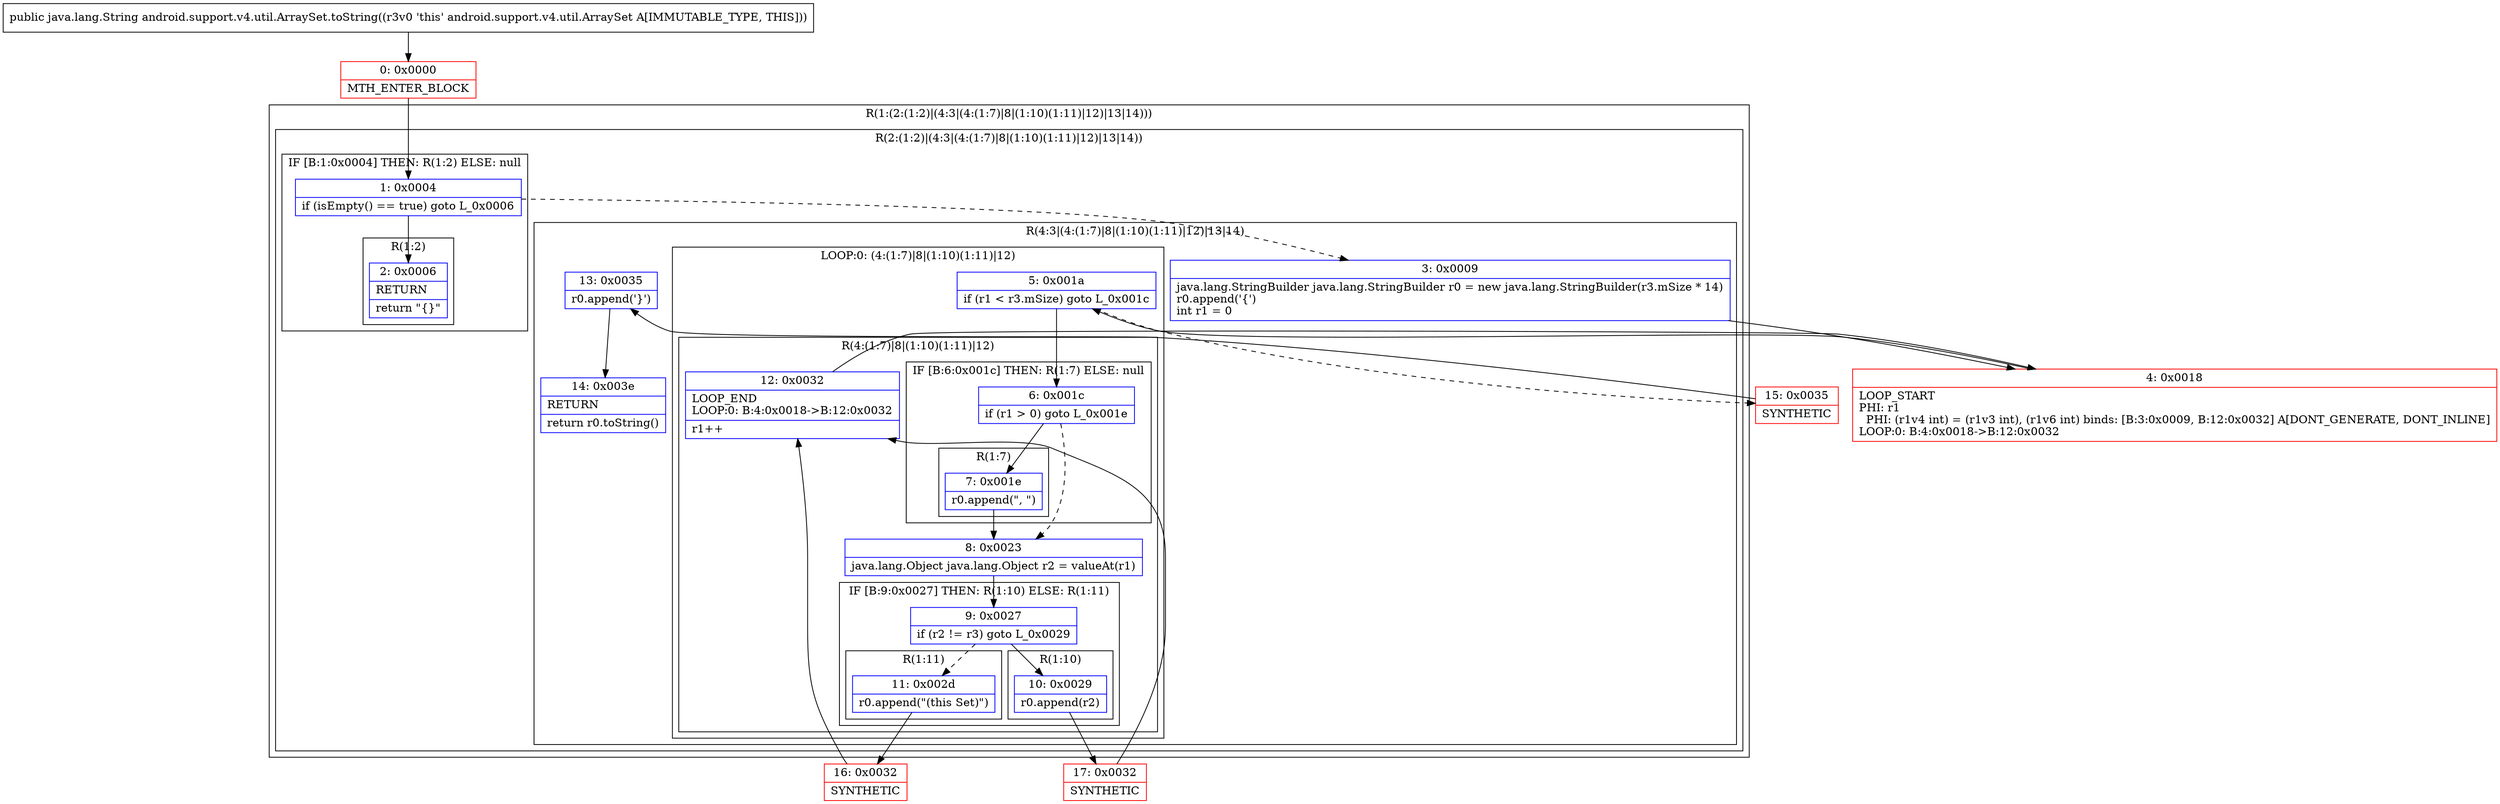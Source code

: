 digraph "CFG forandroid.support.v4.util.ArraySet.toString()Ljava\/lang\/String;" {
subgraph cluster_Region_1585104013 {
label = "R(1:(2:(1:2)|(4:3|(4:(1:7)|8|(1:10)(1:11)|12)|13|14)))";
node [shape=record,color=blue];
subgraph cluster_Region_522558968 {
label = "R(2:(1:2)|(4:3|(4:(1:7)|8|(1:10)(1:11)|12)|13|14))";
node [shape=record,color=blue];
subgraph cluster_IfRegion_1138211838 {
label = "IF [B:1:0x0004] THEN: R(1:2) ELSE: null";
node [shape=record,color=blue];
Node_1 [shape=record,label="{1\:\ 0x0004|if (isEmpty() == true) goto L_0x0006\l}"];
subgraph cluster_Region_2002315928 {
label = "R(1:2)";
node [shape=record,color=blue];
Node_2 [shape=record,label="{2\:\ 0x0006|RETURN\l|return \"\{\}\"\l}"];
}
}
subgraph cluster_Region_2118601407 {
label = "R(4:3|(4:(1:7)|8|(1:10)(1:11)|12)|13|14)";
node [shape=record,color=blue];
Node_3 [shape=record,label="{3\:\ 0x0009|java.lang.StringBuilder java.lang.StringBuilder r0 = new java.lang.StringBuilder(r3.mSize * 14)\lr0.append('\{')\lint r1 = 0\l}"];
subgraph cluster_LoopRegion_1301843976 {
label = "LOOP:0: (4:(1:7)|8|(1:10)(1:11)|12)";
node [shape=record,color=blue];
Node_5 [shape=record,label="{5\:\ 0x001a|if (r1 \< r3.mSize) goto L_0x001c\l}"];
subgraph cluster_Region_1395571747 {
label = "R(4:(1:7)|8|(1:10)(1:11)|12)";
node [shape=record,color=blue];
subgraph cluster_IfRegion_1446614288 {
label = "IF [B:6:0x001c] THEN: R(1:7) ELSE: null";
node [shape=record,color=blue];
Node_6 [shape=record,label="{6\:\ 0x001c|if (r1 \> 0) goto L_0x001e\l}"];
subgraph cluster_Region_528491797 {
label = "R(1:7)";
node [shape=record,color=blue];
Node_7 [shape=record,label="{7\:\ 0x001e|r0.append(\", \")\l}"];
}
}
Node_8 [shape=record,label="{8\:\ 0x0023|java.lang.Object java.lang.Object r2 = valueAt(r1)\l}"];
subgraph cluster_IfRegion_780573114 {
label = "IF [B:9:0x0027] THEN: R(1:10) ELSE: R(1:11)";
node [shape=record,color=blue];
Node_9 [shape=record,label="{9\:\ 0x0027|if (r2 != r3) goto L_0x0029\l}"];
subgraph cluster_Region_1297680743 {
label = "R(1:10)";
node [shape=record,color=blue];
Node_10 [shape=record,label="{10\:\ 0x0029|r0.append(r2)\l}"];
}
subgraph cluster_Region_156115244 {
label = "R(1:11)";
node [shape=record,color=blue];
Node_11 [shape=record,label="{11\:\ 0x002d|r0.append(\"(this Set)\")\l}"];
}
}
Node_12 [shape=record,label="{12\:\ 0x0032|LOOP_END\lLOOP:0: B:4:0x0018\-\>B:12:0x0032\l|r1++\l}"];
}
}
Node_13 [shape=record,label="{13\:\ 0x0035|r0.append('\}')\l}"];
Node_14 [shape=record,label="{14\:\ 0x003e|RETURN\l|return r0.toString()\l}"];
}
}
}
Node_0 [shape=record,color=red,label="{0\:\ 0x0000|MTH_ENTER_BLOCK\l}"];
Node_4 [shape=record,color=red,label="{4\:\ 0x0018|LOOP_START\lPHI: r1 \l  PHI: (r1v4 int) = (r1v3 int), (r1v6 int) binds: [B:3:0x0009, B:12:0x0032] A[DONT_GENERATE, DONT_INLINE]\lLOOP:0: B:4:0x0018\-\>B:12:0x0032\l}"];
Node_15 [shape=record,color=red,label="{15\:\ 0x0035|SYNTHETIC\l}"];
Node_16 [shape=record,color=red,label="{16\:\ 0x0032|SYNTHETIC\l}"];
Node_17 [shape=record,color=red,label="{17\:\ 0x0032|SYNTHETIC\l}"];
MethodNode[shape=record,label="{public java.lang.String android.support.v4.util.ArraySet.toString((r3v0 'this' android.support.v4.util.ArraySet A[IMMUTABLE_TYPE, THIS])) }"];
MethodNode -> Node_0;
Node_1 -> Node_2;
Node_1 -> Node_3[style=dashed];
Node_3 -> Node_4;
Node_5 -> Node_6;
Node_5 -> Node_15[style=dashed];
Node_6 -> Node_7;
Node_6 -> Node_8[style=dashed];
Node_7 -> Node_8;
Node_8 -> Node_9;
Node_9 -> Node_10;
Node_9 -> Node_11[style=dashed];
Node_10 -> Node_17;
Node_11 -> Node_16;
Node_12 -> Node_4;
Node_13 -> Node_14;
Node_0 -> Node_1;
Node_4 -> Node_5;
Node_15 -> Node_13;
Node_16 -> Node_12;
Node_17 -> Node_12;
}

